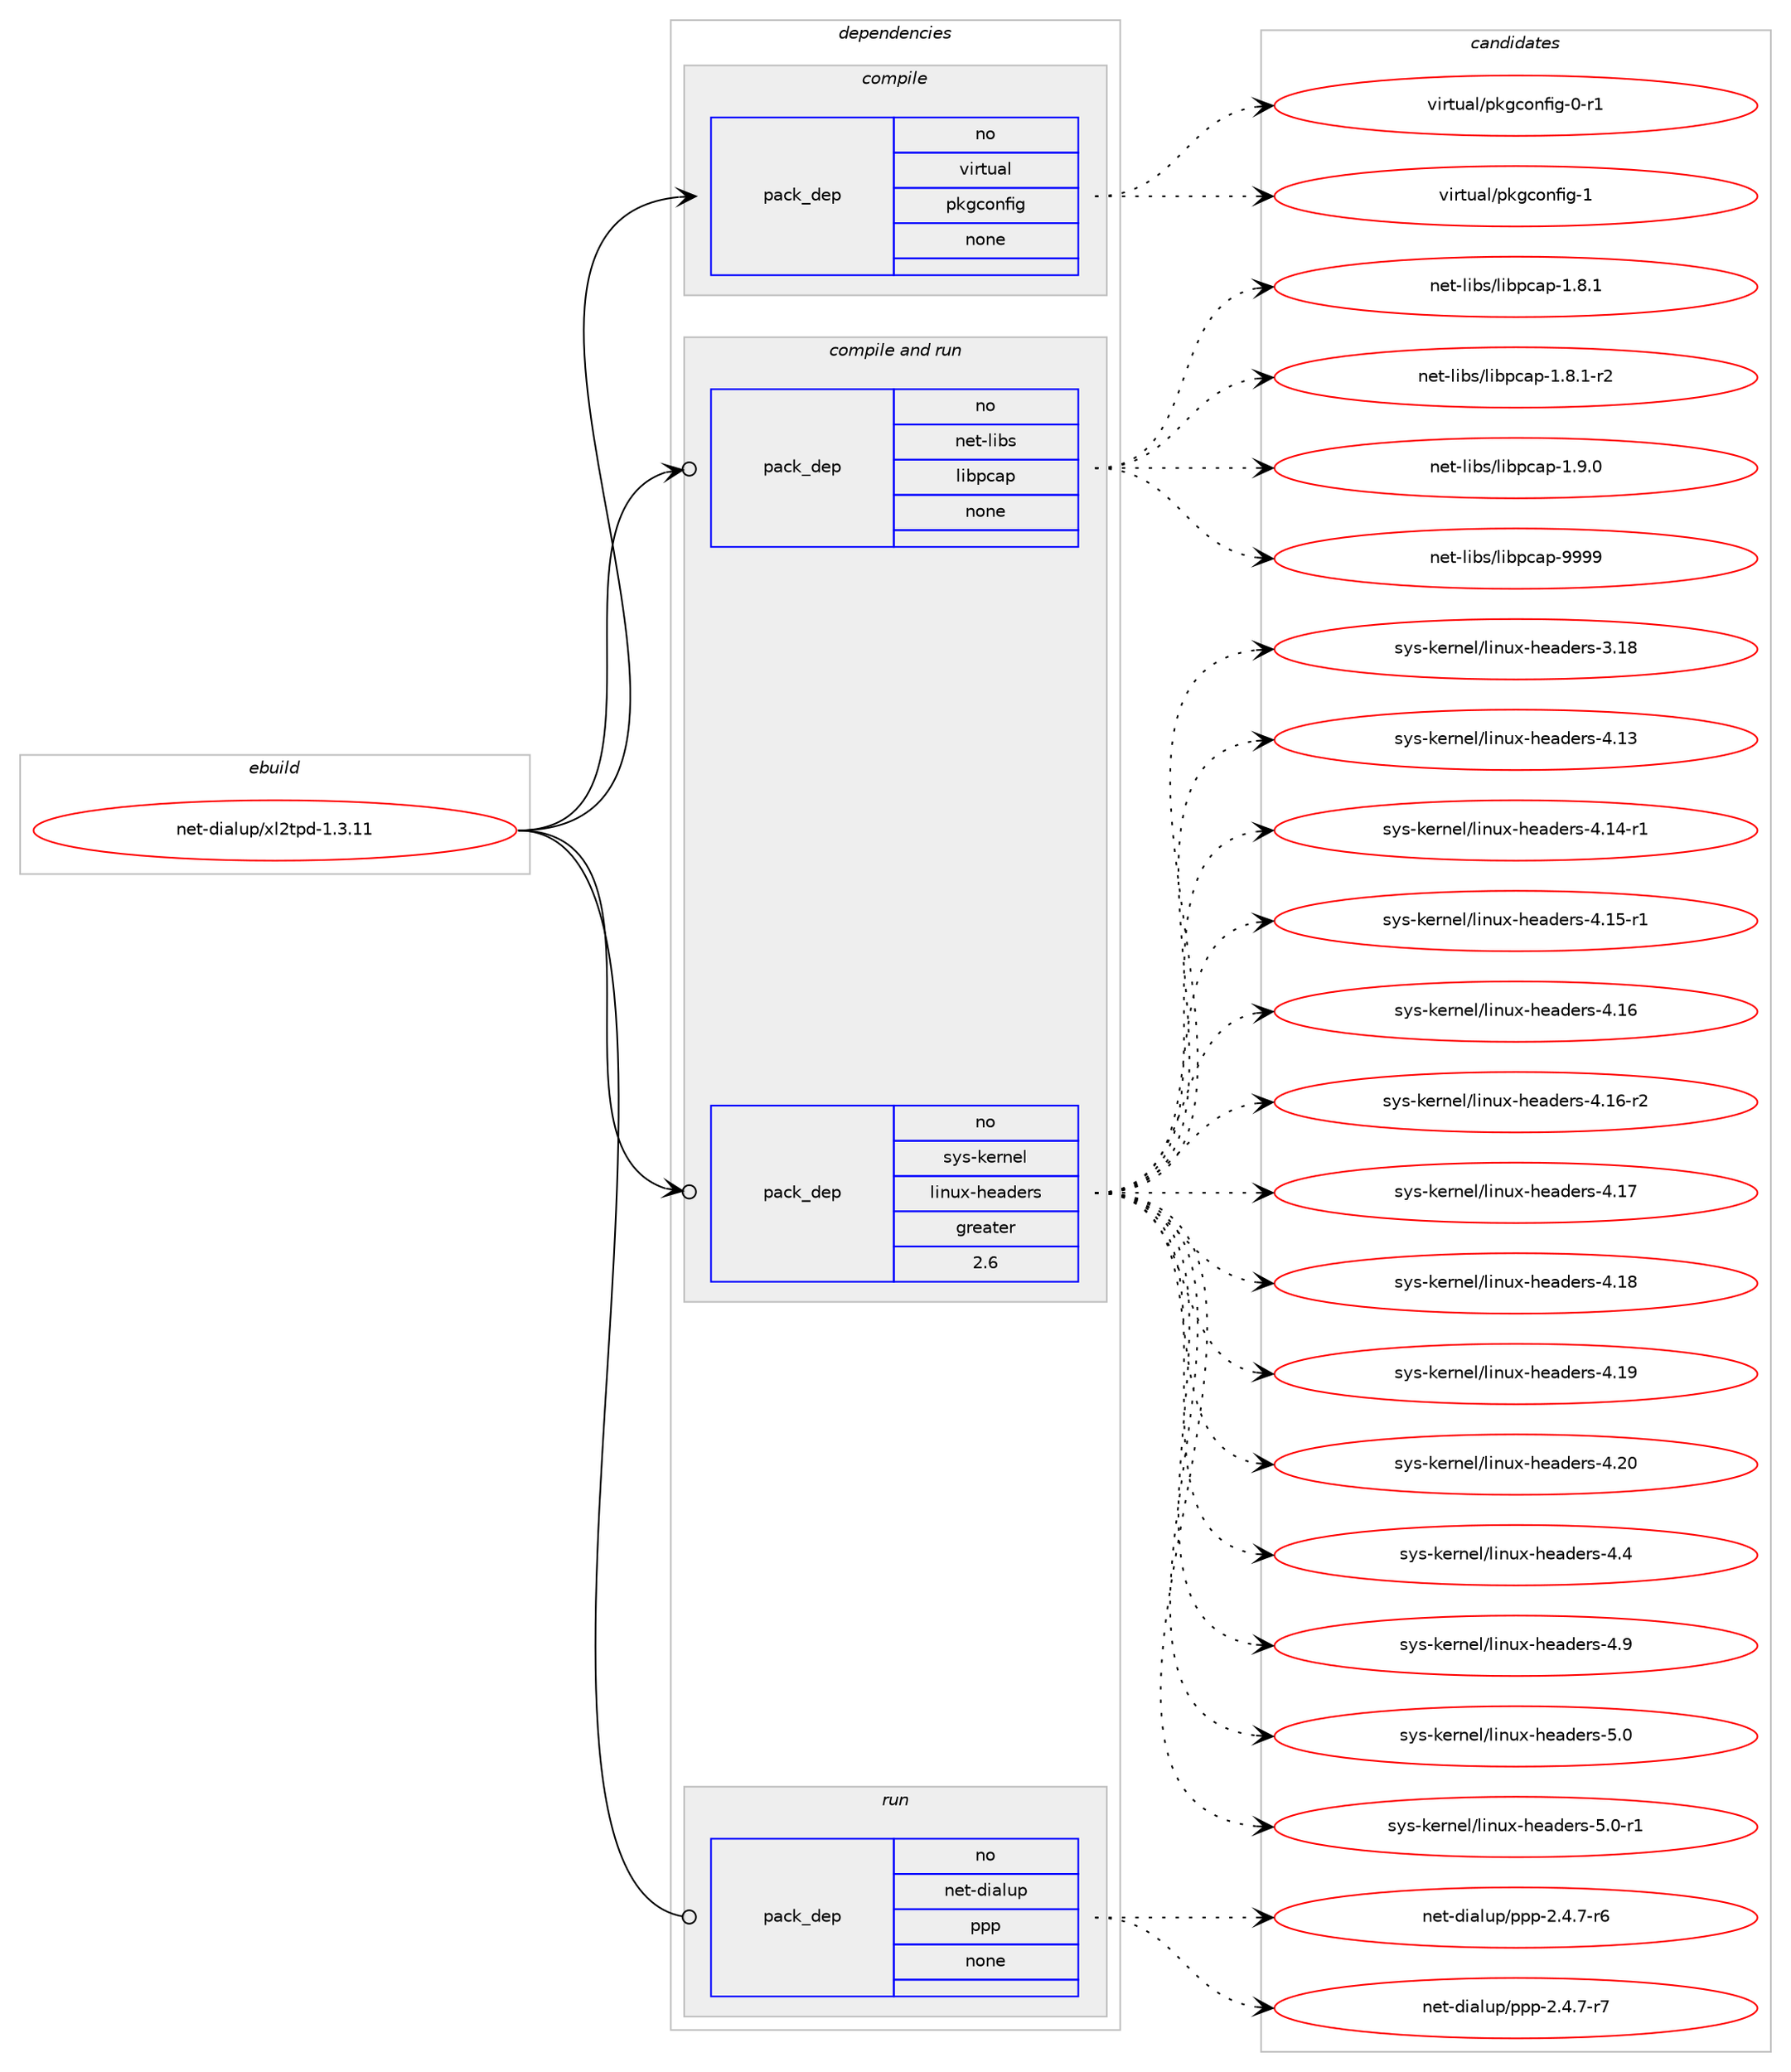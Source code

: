 digraph prolog {

# *************
# Graph options
# *************

newrank=true;
concentrate=true;
compound=true;
graph [rankdir=LR,fontname=Helvetica,fontsize=10,ranksep=1.5];#, ranksep=2.5, nodesep=0.2];
edge  [arrowhead=vee];
node  [fontname=Helvetica,fontsize=10];

# **********
# The ebuild
# **********

subgraph cluster_leftcol {
color=gray;
rank=same;
label=<<i>ebuild</i>>;
id [label="net-dialup/xl2tpd-1.3.11", color=red, width=4, href="../net-dialup/xl2tpd-1.3.11.svg"];
}

# ****************
# The dependencies
# ****************

subgraph cluster_midcol {
color=gray;
label=<<i>dependencies</i>>;
subgraph cluster_compile {
fillcolor="#eeeeee";
style=filled;
label=<<i>compile</i>>;
subgraph pack1179679 {
dependency1650071 [label=<<TABLE BORDER="0" CELLBORDER="1" CELLSPACING="0" CELLPADDING="4" WIDTH="220"><TR><TD ROWSPAN="6" CELLPADDING="30">pack_dep</TD></TR><TR><TD WIDTH="110">no</TD></TR><TR><TD>virtual</TD></TR><TR><TD>pkgconfig</TD></TR><TR><TD>none</TD></TR><TR><TD></TD></TR></TABLE>>, shape=none, color=blue];
}
id:e -> dependency1650071:w [weight=20,style="solid",arrowhead="vee"];
}
subgraph cluster_compileandrun {
fillcolor="#eeeeee";
style=filled;
label=<<i>compile and run</i>>;
subgraph pack1179680 {
dependency1650072 [label=<<TABLE BORDER="0" CELLBORDER="1" CELLSPACING="0" CELLPADDING="4" WIDTH="220"><TR><TD ROWSPAN="6" CELLPADDING="30">pack_dep</TD></TR><TR><TD WIDTH="110">no</TD></TR><TR><TD>net-libs</TD></TR><TR><TD>libpcap</TD></TR><TR><TD>none</TD></TR><TR><TD></TD></TR></TABLE>>, shape=none, color=blue];
}
id:e -> dependency1650072:w [weight=20,style="solid",arrowhead="odotvee"];
subgraph pack1179681 {
dependency1650073 [label=<<TABLE BORDER="0" CELLBORDER="1" CELLSPACING="0" CELLPADDING="4" WIDTH="220"><TR><TD ROWSPAN="6" CELLPADDING="30">pack_dep</TD></TR><TR><TD WIDTH="110">no</TD></TR><TR><TD>sys-kernel</TD></TR><TR><TD>linux-headers</TD></TR><TR><TD>greater</TD></TR><TR><TD>2.6</TD></TR></TABLE>>, shape=none, color=blue];
}
id:e -> dependency1650073:w [weight=20,style="solid",arrowhead="odotvee"];
}
subgraph cluster_run {
fillcolor="#eeeeee";
style=filled;
label=<<i>run</i>>;
subgraph pack1179682 {
dependency1650074 [label=<<TABLE BORDER="0" CELLBORDER="1" CELLSPACING="0" CELLPADDING="4" WIDTH="220"><TR><TD ROWSPAN="6" CELLPADDING="30">pack_dep</TD></TR><TR><TD WIDTH="110">no</TD></TR><TR><TD>net-dialup</TD></TR><TR><TD>ppp</TD></TR><TR><TD>none</TD></TR><TR><TD></TD></TR></TABLE>>, shape=none, color=blue];
}
id:e -> dependency1650074:w [weight=20,style="solid",arrowhead="odot"];
}
}

# **************
# The candidates
# **************

subgraph cluster_choices {
rank=same;
color=gray;
label=<<i>candidates</i>>;

subgraph choice1179679 {
color=black;
nodesep=1;
choice11810511411611797108471121071039911111010210510345484511449 [label="virtual/pkgconfig-0-r1", color=red, width=4,href="../virtual/pkgconfig-0-r1.svg"];
choice1181051141161179710847112107103991111101021051034549 [label="virtual/pkgconfig-1", color=red, width=4,href="../virtual/pkgconfig-1.svg"];
dependency1650071:e -> choice11810511411611797108471121071039911111010210510345484511449:w [style=dotted,weight="100"];
dependency1650071:e -> choice1181051141161179710847112107103991111101021051034549:w [style=dotted,weight="100"];
}
subgraph choice1179680 {
color=black;
nodesep=1;
choice110101116451081059811547108105981129997112454946564649 [label="net-libs/libpcap-1.8.1", color=red, width=4,href="../net-libs/libpcap-1.8.1.svg"];
choice1101011164510810598115471081059811299971124549465646494511450 [label="net-libs/libpcap-1.8.1-r2", color=red, width=4,href="../net-libs/libpcap-1.8.1-r2.svg"];
choice110101116451081059811547108105981129997112454946574648 [label="net-libs/libpcap-1.9.0", color=red, width=4,href="../net-libs/libpcap-1.9.0.svg"];
choice1101011164510810598115471081059811299971124557575757 [label="net-libs/libpcap-9999", color=red, width=4,href="../net-libs/libpcap-9999.svg"];
dependency1650072:e -> choice110101116451081059811547108105981129997112454946564649:w [style=dotted,weight="100"];
dependency1650072:e -> choice1101011164510810598115471081059811299971124549465646494511450:w [style=dotted,weight="100"];
dependency1650072:e -> choice110101116451081059811547108105981129997112454946574648:w [style=dotted,weight="100"];
dependency1650072:e -> choice1101011164510810598115471081059811299971124557575757:w [style=dotted,weight="100"];
}
subgraph choice1179681 {
color=black;
nodesep=1;
choice115121115451071011141101011084710810511011712045104101971001011141154551464956 [label="sys-kernel/linux-headers-3.18", color=red, width=4,href="../sys-kernel/linux-headers-3.18.svg"];
choice115121115451071011141101011084710810511011712045104101971001011141154552464951 [label="sys-kernel/linux-headers-4.13", color=red, width=4,href="../sys-kernel/linux-headers-4.13.svg"];
choice1151211154510710111411010110847108105110117120451041019710010111411545524649524511449 [label="sys-kernel/linux-headers-4.14-r1", color=red, width=4,href="../sys-kernel/linux-headers-4.14-r1.svg"];
choice1151211154510710111411010110847108105110117120451041019710010111411545524649534511449 [label="sys-kernel/linux-headers-4.15-r1", color=red, width=4,href="../sys-kernel/linux-headers-4.15-r1.svg"];
choice115121115451071011141101011084710810511011712045104101971001011141154552464954 [label="sys-kernel/linux-headers-4.16", color=red, width=4,href="../sys-kernel/linux-headers-4.16.svg"];
choice1151211154510710111411010110847108105110117120451041019710010111411545524649544511450 [label="sys-kernel/linux-headers-4.16-r2", color=red, width=4,href="../sys-kernel/linux-headers-4.16-r2.svg"];
choice115121115451071011141101011084710810511011712045104101971001011141154552464955 [label="sys-kernel/linux-headers-4.17", color=red, width=4,href="../sys-kernel/linux-headers-4.17.svg"];
choice115121115451071011141101011084710810511011712045104101971001011141154552464956 [label="sys-kernel/linux-headers-4.18", color=red, width=4,href="../sys-kernel/linux-headers-4.18.svg"];
choice115121115451071011141101011084710810511011712045104101971001011141154552464957 [label="sys-kernel/linux-headers-4.19", color=red, width=4,href="../sys-kernel/linux-headers-4.19.svg"];
choice115121115451071011141101011084710810511011712045104101971001011141154552465048 [label="sys-kernel/linux-headers-4.20", color=red, width=4,href="../sys-kernel/linux-headers-4.20.svg"];
choice1151211154510710111411010110847108105110117120451041019710010111411545524652 [label="sys-kernel/linux-headers-4.4", color=red, width=4,href="../sys-kernel/linux-headers-4.4.svg"];
choice1151211154510710111411010110847108105110117120451041019710010111411545524657 [label="sys-kernel/linux-headers-4.9", color=red, width=4,href="../sys-kernel/linux-headers-4.9.svg"];
choice1151211154510710111411010110847108105110117120451041019710010111411545534648 [label="sys-kernel/linux-headers-5.0", color=red, width=4,href="../sys-kernel/linux-headers-5.0.svg"];
choice11512111545107101114110101108471081051101171204510410197100101114115455346484511449 [label="sys-kernel/linux-headers-5.0-r1", color=red, width=4,href="../sys-kernel/linux-headers-5.0-r1.svg"];
dependency1650073:e -> choice115121115451071011141101011084710810511011712045104101971001011141154551464956:w [style=dotted,weight="100"];
dependency1650073:e -> choice115121115451071011141101011084710810511011712045104101971001011141154552464951:w [style=dotted,weight="100"];
dependency1650073:e -> choice1151211154510710111411010110847108105110117120451041019710010111411545524649524511449:w [style=dotted,weight="100"];
dependency1650073:e -> choice1151211154510710111411010110847108105110117120451041019710010111411545524649534511449:w [style=dotted,weight="100"];
dependency1650073:e -> choice115121115451071011141101011084710810511011712045104101971001011141154552464954:w [style=dotted,weight="100"];
dependency1650073:e -> choice1151211154510710111411010110847108105110117120451041019710010111411545524649544511450:w [style=dotted,weight="100"];
dependency1650073:e -> choice115121115451071011141101011084710810511011712045104101971001011141154552464955:w [style=dotted,weight="100"];
dependency1650073:e -> choice115121115451071011141101011084710810511011712045104101971001011141154552464956:w [style=dotted,weight="100"];
dependency1650073:e -> choice115121115451071011141101011084710810511011712045104101971001011141154552464957:w [style=dotted,weight="100"];
dependency1650073:e -> choice115121115451071011141101011084710810511011712045104101971001011141154552465048:w [style=dotted,weight="100"];
dependency1650073:e -> choice1151211154510710111411010110847108105110117120451041019710010111411545524652:w [style=dotted,weight="100"];
dependency1650073:e -> choice1151211154510710111411010110847108105110117120451041019710010111411545524657:w [style=dotted,weight="100"];
dependency1650073:e -> choice1151211154510710111411010110847108105110117120451041019710010111411545534648:w [style=dotted,weight="100"];
dependency1650073:e -> choice11512111545107101114110101108471081051101171204510410197100101114115455346484511449:w [style=dotted,weight="100"];
}
subgraph choice1179682 {
color=black;
nodesep=1;
choice1101011164510010597108117112471121121124550465246554511454 [label="net-dialup/ppp-2.4.7-r6", color=red, width=4,href="../net-dialup/ppp-2.4.7-r6.svg"];
choice1101011164510010597108117112471121121124550465246554511455 [label="net-dialup/ppp-2.4.7-r7", color=red, width=4,href="../net-dialup/ppp-2.4.7-r7.svg"];
dependency1650074:e -> choice1101011164510010597108117112471121121124550465246554511454:w [style=dotted,weight="100"];
dependency1650074:e -> choice1101011164510010597108117112471121121124550465246554511455:w [style=dotted,weight="100"];
}
}

}
